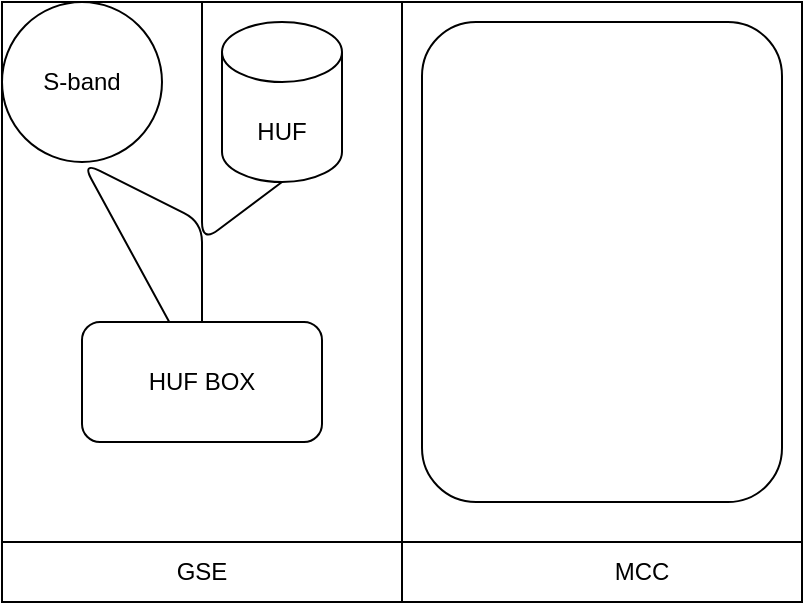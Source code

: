 <mxfile>
    <diagram id="hAEStZOGTpkluUHSlXIf" name="Page-1">
        <mxGraphModel dx="467" dy="461" grid="1" gridSize="10" guides="1" tooltips="1" connect="1" arrows="1" fold="1" page="1" pageScale="1" pageWidth="827" pageHeight="1169" math="0" shadow="0">
            <root>
                <mxCell id="0"/>
                <mxCell id="1" parent="0"/>
                <mxCell id="2" value="" style="rounded=0;whiteSpace=wrap;html=1;" vertex="1" parent="1">
                    <mxGeometry x="40" y="90" width="200" height="300" as="geometry"/>
                </mxCell>
                <mxCell id="3" value="" style="rounded=0;whiteSpace=wrap;html=1;" vertex="1" parent="1">
                    <mxGeometry x="240" y="90" width="200" height="300" as="geometry"/>
                </mxCell>
                <mxCell id="4" value="MCC" style="text;html=1;strokeColor=none;fillColor=none;align=center;verticalAlign=middle;whiteSpace=wrap;rounded=0;" vertex="1" parent="1">
                    <mxGeometry x="330" y="360" width="60" height="30" as="geometry"/>
                </mxCell>
                <mxCell id="5" value="GSE" style="text;html=1;strokeColor=none;fillColor=none;align=center;verticalAlign=middle;whiteSpace=wrap;rounded=0;" vertex="1" parent="1">
                    <mxGeometry x="110" y="360" width="60" height="30" as="geometry"/>
                </mxCell>
                <mxCell id="7" value="" style="endArrow=none;html=1;" edge="1" parent="1">
                    <mxGeometry width="50" height="50" relative="1" as="geometry">
                        <mxPoint x="40" y="360" as="sourcePoint"/>
                        <mxPoint x="440" y="360" as="targetPoint"/>
                    </mxGeometry>
                </mxCell>
                <mxCell id="8" value="" style="ellipse;whiteSpace=wrap;html=1;aspect=fixed;" vertex="1" parent="1">
                    <mxGeometry x="40" y="90" width="80" height="80" as="geometry"/>
                </mxCell>
                <mxCell id="9" value="S-band" style="text;html=1;strokeColor=none;fillColor=none;align=center;verticalAlign=middle;whiteSpace=wrap;rounded=0;" vertex="1" parent="1">
                    <mxGeometry x="50" y="115" width="60" height="30" as="geometry"/>
                </mxCell>
                <mxCell id="10" value="" style="shape=cylinder3;whiteSpace=wrap;html=1;boundedLbl=1;backgroundOutline=1;size=15;" vertex="1" parent="1">
                    <mxGeometry x="150" y="100" width="60" height="80" as="geometry"/>
                </mxCell>
                <mxCell id="11" value="HUF" style="text;html=1;strokeColor=none;fillColor=none;align=center;verticalAlign=middle;whiteSpace=wrap;rounded=0;" vertex="1" parent="1">
                    <mxGeometry x="150" y="140" width="60" height="30" as="geometry"/>
                </mxCell>
                <mxCell id="16" value="" style="endArrow=none;html=1;" edge="1" parent="1" target="18">
                    <mxGeometry width="50" height="50" relative="1" as="geometry">
                        <mxPoint x="140" y="250" as="sourcePoint"/>
                        <mxPoint x="90" y="170" as="targetPoint"/>
                        <Array as="points">
                            <mxPoint x="140" y="200"/>
                            <mxPoint x="80" y="170"/>
                        </Array>
                    </mxGeometry>
                </mxCell>
                <mxCell id="17" value="" style="endArrow=none;html=1;" edge="1" parent="1" source="2">
                    <mxGeometry width="50" height="50" relative="1" as="geometry">
                        <mxPoint x="130" y="230" as="sourcePoint"/>
                        <mxPoint x="180" y="180" as="targetPoint"/>
                        <Array as="points">
                            <mxPoint x="140" y="210"/>
                        </Array>
                    </mxGeometry>
                </mxCell>
                <mxCell id="18" value="" style="rounded=1;whiteSpace=wrap;html=1;" vertex="1" parent="1">
                    <mxGeometry x="80" y="250" width="120" height="60" as="geometry"/>
                </mxCell>
                <mxCell id="19" value="HUF BOX" style="text;html=1;strokeColor=none;fillColor=none;align=center;verticalAlign=middle;whiteSpace=wrap;rounded=0;" vertex="1" parent="1">
                    <mxGeometry x="110" y="265" width="60" height="30" as="geometry"/>
                </mxCell>
                <mxCell id="20" value="" style="rounded=1;whiteSpace=wrap;html=1;" vertex="1" parent="1">
                    <mxGeometry x="250" y="100" width="180" height="240" as="geometry"/>
                </mxCell>
            </root>
        </mxGraphModel>
    </diagram>
</mxfile>